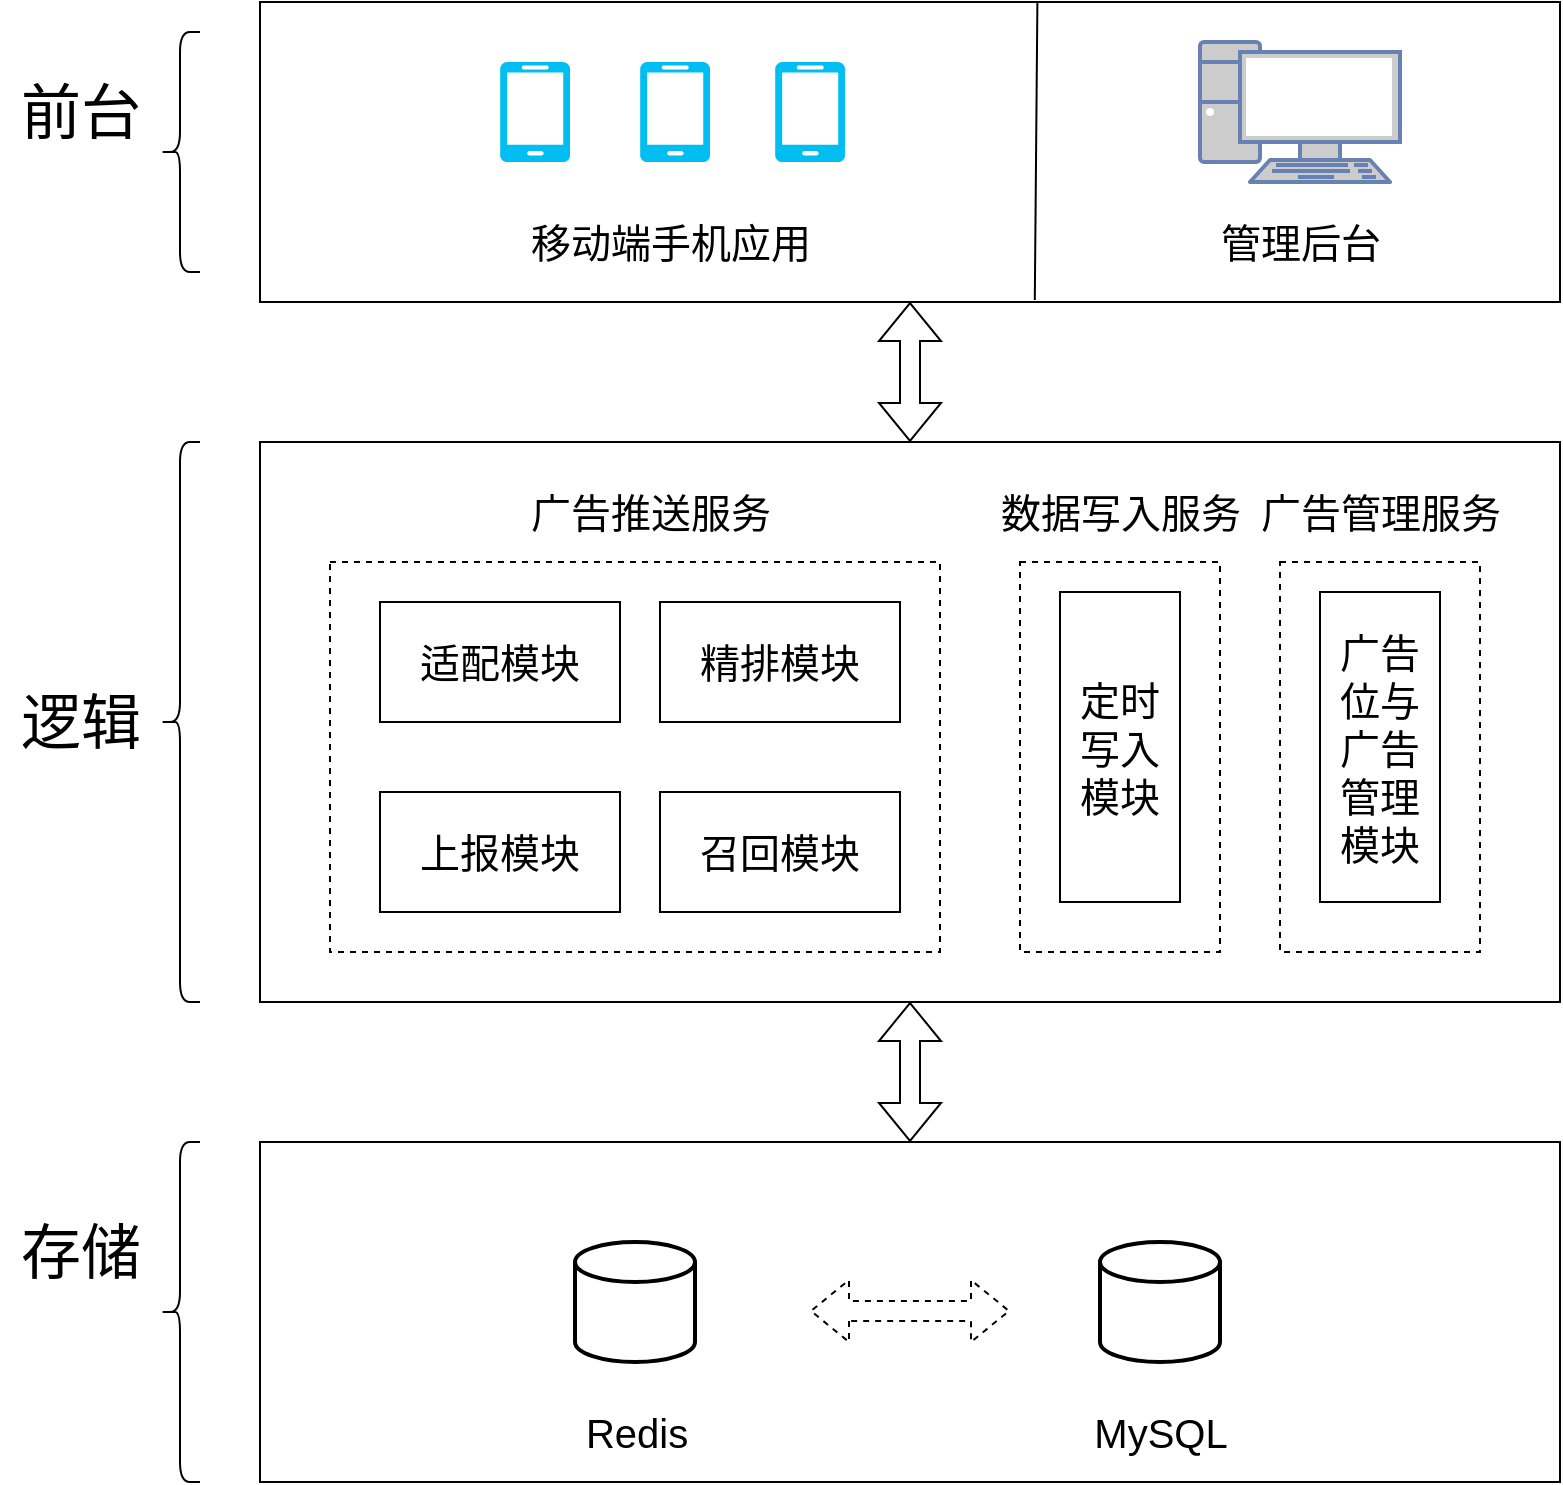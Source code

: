 <mxfile version="15.5.8" type="github">
  <diagram id="Puog3ezVfxk2SJZZYPW8" name="Page-1">
    <mxGraphModel dx="2066" dy="1154" grid="1" gridSize="10" guides="1" tooltips="1" connect="1" arrows="1" fold="1" page="1" pageScale="1" pageWidth="827" pageHeight="1169" math="0" shadow="0">
      <root>
        <mxCell id="0" />
        <mxCell id="1" parent="0" />
        <mxCell id="uOXVzvLDwlzQqdzIB6Pr-1" value="" style="rounded=0;whiteSpace=wrap;html=1;fontSize=20;" vertex="1" parent="1">
          <mxGeometry x="140" y="100" width="650" height="150" as="geometry" />
        </mxCell>
        <mxCell id="uOXVzvLDwlzQqdzIB6Pr-2" value="" style="verticalLabelPosition=bottom;html=1;verticalAlign=top;align=center;strokeColor=none;fillColor=#00BEF2;shape=mxgraph.azure.mobile;pointerEvents=1;fontSize=20;" vertex="1" parent="1">
          <mxGeometry x="260" y="130" width="35" height="50" as="geometry" />
        </mxCell>
        <mxCell id="uOXVzvLDwlzQqdzIB6Pr-3" value="" style="verticalLabelPosition=bottom;html=1;verticalAlign=top;align=center;strokeColor=none;fillColor=#00BEF2;shape=mxgraph.azure.mobile;pointerEvents=1;fontSize=20;" vertex="1" parent="1">
          <mxGeometry x="330" y="130" width="35" height="50" as="geometry" />
        </mxCell>
        <mxCell id="uOXVzvLDwlzQqdzIB6Pr-4" value="" style="verticalLabelPosition=bottom;html=1;verticalAlign=top;align=center;strokeColor=none;fillColor=#00BEF2;shape=mxgraph.azure.mobile;pointerEvents=1;fontSize=20;" vertex="1" parent="1">
          <mxGeometry x="397.5" y="130" width="35" height="50" as="geometry" />
        </mxCell>
        <mxCell id="uOXVzvLDwlzQqdzIB6Pr-5" value="" style="fontColor=#0066CC;verticalAlign=top;verticalLabelPosition=bottom;labelPosition=center;align=center;html=1;outlineConnect=0;fillColor=#CCCCCC;strokeColor=#6881B3;gradientColor=none;gradientDirection=north;strokeWidth=2;shape=mxgraph.networks.pc;fontSize=20;" vertex="1" parent="1">
          <mxGeometry x="610" y="120" width="100" height="70" as="geometry" />
        </mxCell>
        <mxCell id="uOXVzvLDwlzQqdzIB6Pr-10" value="" style="endArrow=none;html=1;rounded=0;entryX=0.598;entryY=0;entryDx=0;entryDy=0;entryPerimeter=0;exitX=0.596;exitY=0.993;exitDx=0;exitDy=0;exitPerimeter=0;fontSize=20;" edge="1" parent="1" source="uOXVzvLDwlzQqdzIB6Pr-1" target="uOXVzvLDwlzQqdzIB6Pr-1">
          <mxGeometry width="50" height="50" relative="1" as="geometry">
            <mxPoint x="470" y="220" as="sourcePoint" />
            <mxPoint x="520" y="170" as="targetPoint" />
          </mxGeometry>
        </mxCell>
        <mxCell id="uOXVzvLDwlzQqdzIB6Pr-11" value="移动端手机应用" style="text;html=1;align=center;verticalAlign=middle;resizable=0;points=[];autosize=1;strokeColor=none;fillColor=none;fontSize=20;" vertex="1" parent="1">
          <mxGeometry x="265" y="205" width="160" height="30" as="geometry" />
        </mxCell>
        <mxCell id="uOXVzvLDwlzQqdzIB6Pr-12" value="管理后台" style="text;html=1;align=center;verticalAlign=middle;resizable=0;points=[];autosize=1;strokeColor=none;fillColor=none;fontSize=20;" vertex="1" parent="1">
          <mxGeometry x="610" y="205" width="100" height="30" as="geometry" />
        </mxCell>
        <mxCell id="uOXVzvLDwlzQqdzIB6Pr-15" value="" style="rounded=0;whiteSpace=wrap;html=1;fontSize=20;" vertex="1" parent="1">
          <mxGeometry x="140" y="320" width="650" height="280" as="geometry" />
        </mxCell>
        <mxCell id="uOXVzvLDwlzQqdzIB6Pr-16" value="" style="shape=curlyBracket;whiteSpace=wrap;html=1;rounded=1;fontSize=20;" vertex="1" parent="1">
          <mxGeometry x="90" y="115" width="20" height="120" as="geometry" />
        </mxCell>
        <mxCell id="uOXVzvLDwlzQqdzIB6Pr-18" value="前台" style="text;html=1;align=center;verticalAlign=middle;resizable=0;points=[];autosize=1;strokeColor=none;fillColor=none;fontSize=30;" vertex="1" parent="1">
          <mxGeometry x="10" y="135" width="80" height="40" as="geometry" />
        </mxCell>
        <mxCell id="uOXVzvLDwlzQqdzIB6Pr-20" value="" style="shape=curlyBracket;whiteSpace=wrap;html=1;rounded=1;fontSize=20;" vertex="1" parent="1">
          <mxGeometry x="90" y="320" width="20" height="280" as="geometry" />
        </mxCell>
        <mxCell id="uOXVzvLDwlzQqdzIB6Pr-21" value="逻辑" style="text;html=1;align=center;verticalAlign=middle;resizable=0;points=[];autosize=1;strokeColor=none;fillColor=none;fontSize=30;" vertex="1" parent="1">
          <mxGeometry x="10" y="440" width="80" height="40" as="geometry" />
        </mxCell>
        <mxCell id="uOXVzvLDwlzQqdzIB6Pr-22" value="存储" style="text;html=1;align=center;verticalAlign=middle;resizable=0;points=[];autosize=1;strokeColor=none;fillColor=none;fontSize=30;" vertex="1" parent="1">
          <mxGeometry x="10" y="705" width="80" height="40" as="geometry" />
        </mxCell>
        <mxCell id="uOXVzvLDwlzQqdzIB6Pr-23" value="" style="rounded=0;whiteSpace=wrap;html=1;fontSize=20;" vertex="1" parent="1">
          <mxGeometry x="140" y="670" width="650" height="170" as="geometry" />
        </mxCell>
        <mxCell id="uOXVzvLDwlzQqdzIB6Pr-24" value="" style="shape=curlyBracket;whiteSpace=wrap;html=1;rounded=1;fontSize=20;" vertex="1" parent="1">
          <mxGeometry x="90" y="670" width="20" height="170" as="geometry" />
        </mxCell>
        <mxCell id="uOXVzvLDwlzQqdzIB6Pr-25" value="" style="strokeWidth=2;html=1;shape=mxgraph.flowchart.database;whiteSpace=wrap;fontSize=20;" vertex="1" parent="1">
          <mxGeometry x="297.5" y="720" width="60" height="60" as="geometry" />
        </mxCell>
        <mxCell id="uOXVzvLDwlzQqdzIB6Pr-26" value="Redis&lt;br style=&quot;font-size: 20px;&quot;&gt;" style="text;html=1;align=center;verticalAlign=middle;resizable=0;points=[];autosize=1;strokeColor=none;fillColor=none;fontSize=20;" vertex="1" parent="1">
          <mxGeometry x="292.5" y="800" width="70" height="30" as="geometry" />
        </mxCell>
        <mxCell id="uOXVzvLDwlzQqdzIB6Pr-27" value="" style="strokeWidth=2;html=1;shape=mxgraph.flowchart.database;whiteSpace=wrap;fontSize=20;" vertex="1" parent="1">
          <mxGeometry x="560" y="720" width="60" height="60" as="geometry" />
        </mxCell>
        <mxCell id="uOXVzvLDwlzQqdzIB6Pr-29" value="MySQL&lt;br style=&quot;font-size: 20px;&quot;&gt;" style="text;html=1;align=center;verticalAlign=middle;resizable=0;points=[];autosize=1;strokeColor=none;fillColor=none;fontSize=20;" vertex="1" parent="1">
          <mxGeometry x="550" y="800" width="80" height="30" as="geometry" />
        </mxCell>
        <mxCell id="uOXVzvLDwlzQqdzIB6Pr-36" value="" style="rounded=0;whiteSpace=wrap;html=1;fontSize=20;dashed=1;" vertex="1" parent="1">
          <mxGeometry x="175" y="380" width="305" height="195" as="geometry" />
        </mxCell>
        <mxCell id="uOXVzvLDwlzQqdzIB6Pr-30" value="适配模块" style="rounded=0;whiteSpace=wrap;html=1;fontSize=20;" vertex="1" parent="1">
          <mxGeometry x="200" y="400" width="120" height="60" as="geometry" />
        </mxCell>
        <mxCell id="uOXVzvLDwlzQqdzIB6Pr-31" value="精排模块" style="rounded=0;whiteSpace=wrap;html=1;fontSize=20;" vertex="1" parent="1">
          <mxGeometry x="340" y="400" width="120" height="60" as="geometry" />
        </mxCell>
        <mxCell id="uOXVzvLDwlzQqdzIB6Pr-32" value="召回模块" style="rounded=0;whiteSpace=wrap;html=1;fontSize=20;" vertex="1" parent="1">
          <mxGeometry x="340" y="495" width="120" height="60" as="geometry" />
        </mxCell>
        <mxCell id="uOXVzvLDwlzQqdzIB6Pr-33" value="上报模块" style="rounded=0;whiteSpace=wrap;html=1;fontSize=20;" vertex="1" parent="1">
          <mxGeometry x="200" y="495" width="120" height="60" as="geometry" />
        </mxCell>
        <mxCell id="uOXVzvLDwlzQqdzIB6Pr-37" value="广告推送服务" style="text;html=1;align=center;verticalAlign=middle;resizable=0;points=[];autosize=1;strokeColor=none;fillColor=none;fontSize=20;" vertex="1" parent="1">
          <mxGeometry x="265" y="340" width="140" height="30" as="geometry" />
        </mxCell>
        <mxCell id="uOXVzvLDwlzQqdzIB6Pr-39" value="" style="rounded=0;whiteSpace=wrap;html=1;fontSize=20;dashed=1;" vertex="1" parent="1">
          <mxGeometry x="520" y="380" width="100" height="195" as="geometry" />
        </mxCell>
        <mxCell id="uOXVzvLDwlzQqdzIB6Pr-34" value="定时写入模块" style="rounded=0;whiteSpace=wrap;html=1;fontSize=20;" vertex="1" parent="1">
          <mxGeometry x="540" y="395" width="60" height="155" as="geometry" />
        </mxCell>
        <mxCell id="uOXVzvLDwlzQqdzIB6Pr-40" value="" style="rounded=0;whiteSpace=wrap;html=1;fontSize=20;dashed=1;" vertex="1" parent="1">
          <mxGeometry x="650" y="380" width="100" height="195" as="geometry" />
        </mxCell>
        <mxCell id="uOXVzvLDwlzQqdzIB6Pr-35" value="广告位与广告管理模块" style="rounded=0;whiteSpace=wrap;html=1;fontSize=20;" vertex="1" parent="1">
          <mxGeometry x="670" y="395" width="60" height="155" as="geometry" />
        </mxCell>
        <mxCell id="uOXVzvLDwlzQqdzIB6Pr-41" value="广告管理服务" style="text;html=1;align=center;verticalAlign=middle;resizable=0;points=[];autosize=1;strokeColor=none;fillColor=none;fontSize=20;" vertex="1" parent="1">
          <mxGeometry x="630" y="340" width="140" height="30" as="geometry" />
        </mxCell>
        <mxCell id="uOXVzvLDwlzQqdzIB6Pr-42" value="数据写入服务" style="text;html=1;align=center;verticalAlign=middle;resizable=0;points=[];autosize=1;strokeColor=none;fillColor=none;fontSize=20;" vertex="1" parent="1">
          <mxGeometry x="500" y="340" width="140" height="30" as="geometry" />
        </mxCell>
        <mxCell id="uOXVzvLDwlzQqdzIB6Pr-44" value="" style="shape=flexArrow;endArrow=classic;startArrow=classic;html=1;rounded=0;fontSize=30;entryX=0.5;entryY=1;entryDx=0;entryDy=0;exitX=0.5;exitY=0;exitDx=0;exitDy=0;" edge="1" parent="1" source="uOXVzvLDwlzQqdzIB6Pr-15" target="uOXVzvLDwlzQqdzIB6Pr-1">
          <mxGeometry width="100" height="100" relative="1" as="geometry">
            <mxPoint x="-20" y="380" as="sourcePoint" />
            <mxPoint x="80" y="280" as="targetPoint" />
          </mxGeometry>
        </mxCell>
        <mxCell id="uOXVzvLDwlzQqdzIB6Pr-46" value="" style="shape=flexArrow;endArrow=classic;startArrow=classic;html=1;rounded=0;fontSize=30;exitX=0.5;exitY=0;exitDx=0;exitDy=0;entryX=0.5;entryY=1;entryDx=0;entryDy=0;" edge="1" parent="1" source="uOXVzvLDwlzQqdzIB6Pr-23" target="uOXVzvLDwlzQqdzIB6Pr-15">
          <mxGeometry width="100" height="100" relative="1" as="geometry">
            <mxPoint x="475" y="330" as="sourcePoint" />
            <mxPoint x="960" y="680" as="targetPoint" />
          </mxGeometry>
        </mxCell>
        <mxCell id="uOXVzvLDwlzQqdzIB6Pr-47" value="" style="shape=flexArrow;endArrow=classic;startArrow=classic;html=1;rounded=0;fontSize=30;exitX=0.5;exitY=0;exitDx=0;exitDy=0;dashed=1;" edge="1" parent="1">
          <mxGeometry width="100" height="100" relative="1" as="geometry">
            <mxPoint x="415" y="754.5" as="sourcePoint" />
            <mxPoint x="515" y="754.5" as="targetPoint" />
          </mxGeometry>
        </mxCell>
      </root>
    </mxGraphModel>
  </diagram>
</mxfile>
